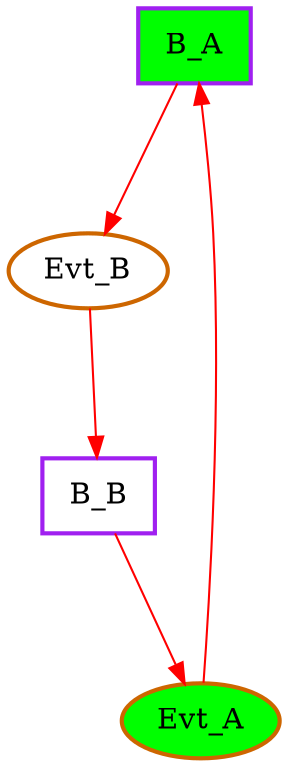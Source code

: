 digraph "pps-test4-1-download" {
graph [root="Demo",rankdir   = TB, nodesep           = 0.6, mindist     = 1.0, ranksep = 1.0, overlap = false]
node [style=filled fillcolor=white color=black]
B_A[cpu="0", flags="0x00108107", type="block", tperiod=100000000, pattern="A", patentry="false", patexit="true", beamproc="undefined", bpentry="false", bpexit="false", qlo="true", qhi="false", qil="false", shape     = "rectangle", fillcolor = "green", penwidth=2, color = "purple"]
B_B[cpu="0", flags="0x00108007", type="block", tperiod=100000000, pattern="A", patentry="false", patexit="false", beamproc="undefined", bpentry="false", bpexit="false", qlo="false", qhi="false", qil="false", shape     = "rectangle", fillcolor = "white", penwidth=2, color = "purple"]
Evt_A[cpu="0", flags="0x00002102", type="tmsg", toffs="0", pattern="A", patentry="true", patexit="false", beamproc="undefined", bpentry="false", bpexit="false", fid="1", gid="5", evtno=15, beamin="0", bpcstart="0", sid="2", bpid="8", reqnobeam="0", vacc="0", id="0x100500f000200200", par="0x0000000000000001", tef="0", shape     = "oval", fillcolor = "green", penwidth=2, color = "darkorange3"]
Evt_B[cpu="0", flags="0x00002002", type="tmsg", toffs="0", pattern="A", patentry="false", patexit="false", beamproc="undefined", bpentry="false", bpexit="false", fid="1", gid="5", evtno=255, beamin="0", bpcstart="0", sid="2", bpid="8", reqnobeam="0", vacc="0", id="0x10050ff000200200", par="0x0000000000000002", tef="0", shape     = "oval", fillcolor = "white", penwidth=2, color = "darkorange3"]
B_A->Evt_B [type="defdst", color = "red"]
B_B->Evt_A [type="defdst", color = "red"]
Evt_A->B_A [type="defdst", color = "red"]
Evt_B->B_B [type="defdst", color = "red"]
}
